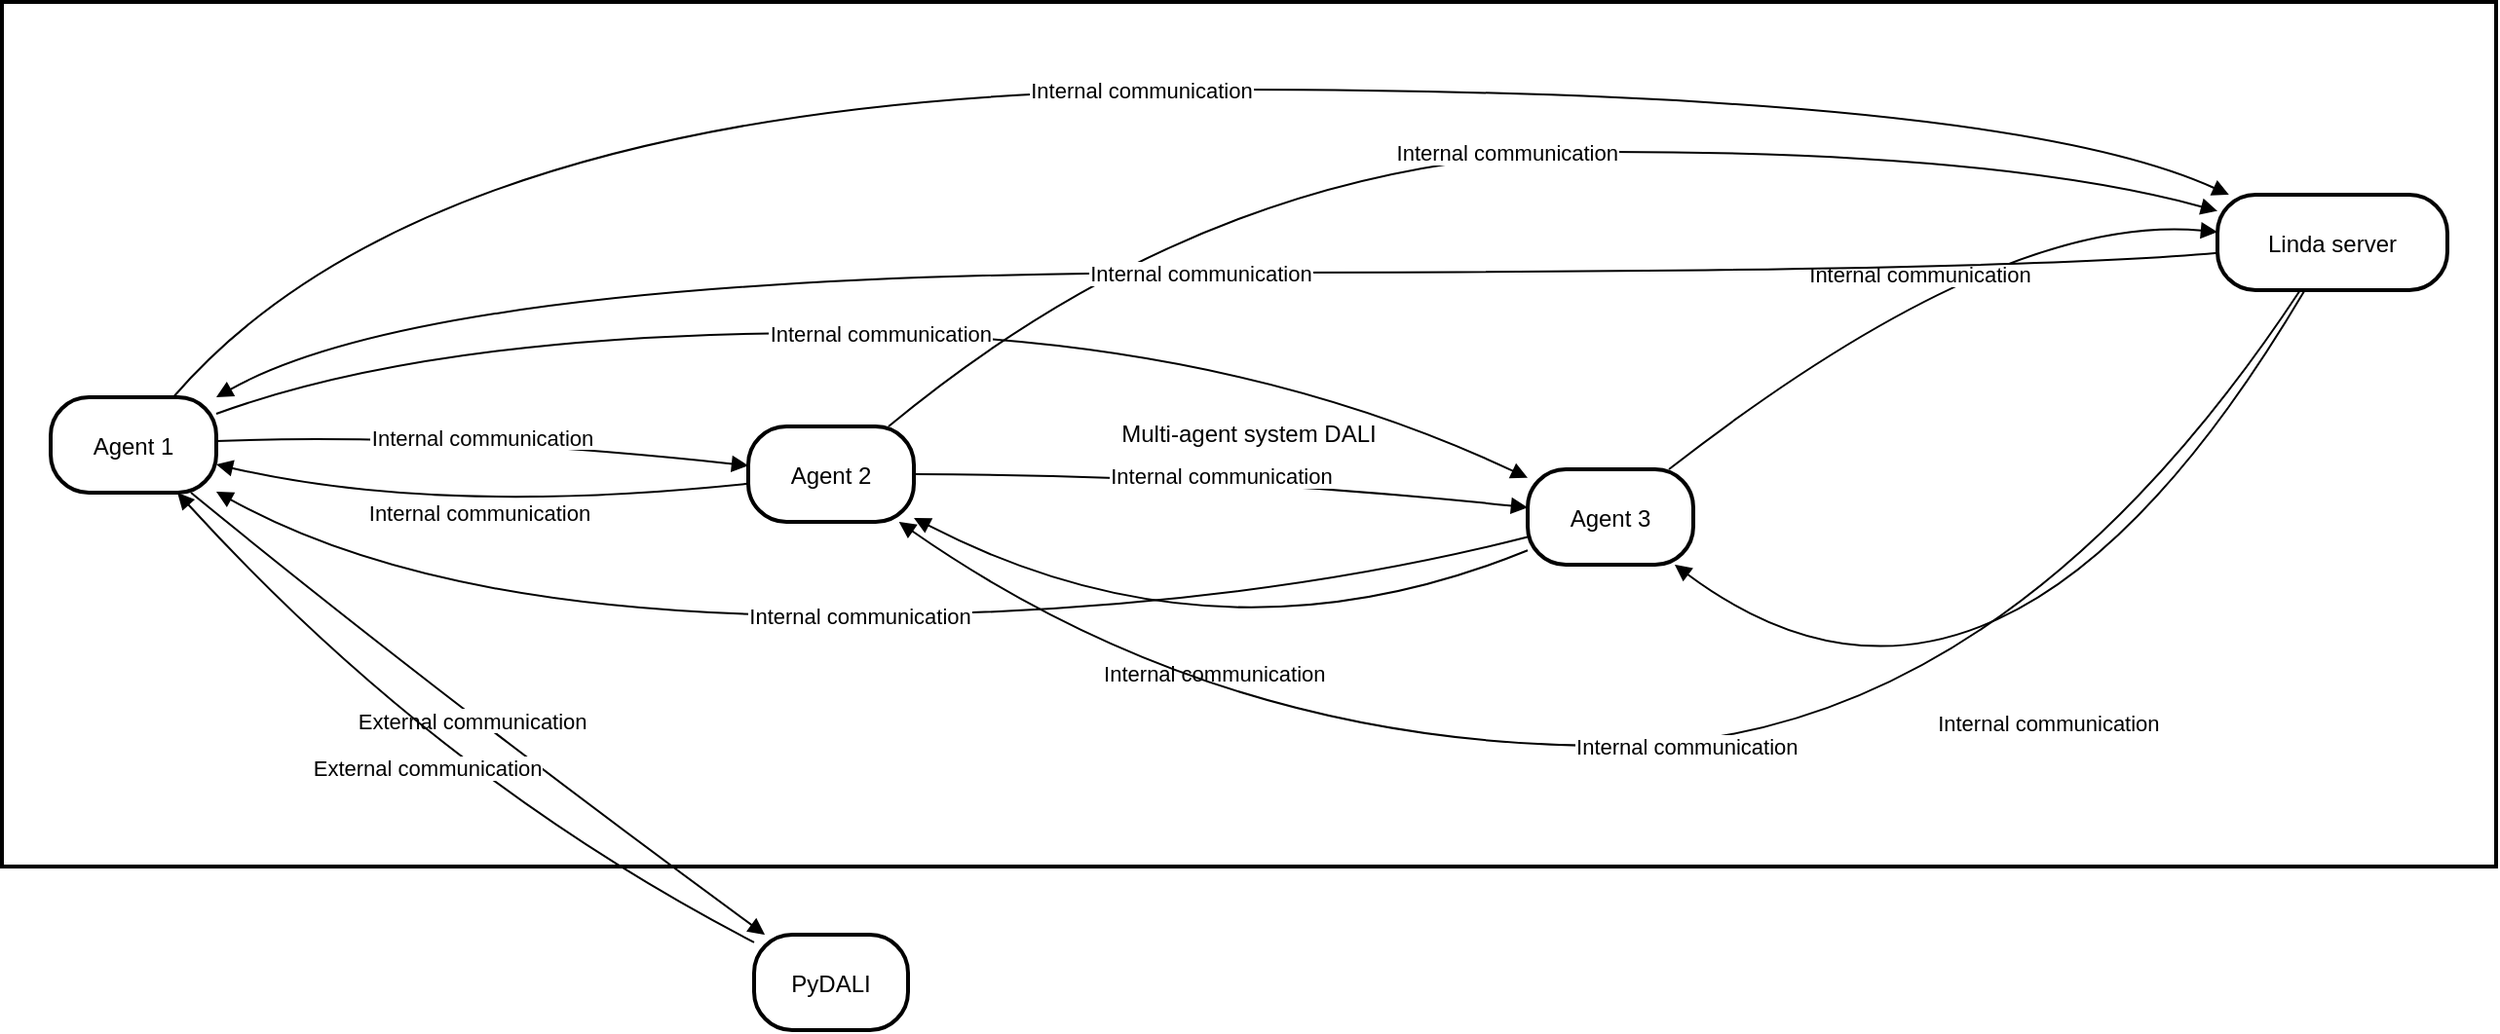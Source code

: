 <mxfile version="24.7.17">
  <diagram name="Pagina-1" id="zsE3jmYKk0pwuO4_dAgR">
    <mxGraphModel>
      <root>
        <mxCell id="0" />
        <mxCell id="1" parent="0" />
        <mxCell id="2" value="Multi-agent system DALI" style="whiteSpace=wrap;strokeWidth=2;" vertex="1" parent="1">
          <mxGeometry x="8" y="8" width="1280" height="444" as="geometry" />
        </mxCell>
        <mxCell id="3" value="Agent 1" style="rounded=1;arcSize=40;strokeWidth=2" vertex="1" parent="1">
          <mxGeometry x="33" y="211" width="85" height="49" as="geometry" />
        </mxCell>
        <mxCell id="4" value="Agent 2" style="rounded=1;arcSize=40;strokeWidth=2" vertex="1" parent="1">
          <mxGeometry x="391" y="226" width="85" height="49" as="geometry" />
        </mxCell>
        <mxCell id="5" value="Agent 3" style="rounded=1;arcSize=40;strokeWidth=2" vertex="1" parent="1">
          <mxGeometry x="791" y="248" width="85" height="49" as="geometry" />
        </mxCell>
        <mxCell id="6" value="Linda server" style="rounded=1;arcSize=40;strokeWidth=2" vertex="1" parent="1">
          <mxGeometry x="1145" y="107" width="118" height="49" as="geometry" />
        </mxCell>
        <mxCell id="7" value="PyDALI" style="rounded=1;arcSize=40;strokeWidth=2" vertex="1" parent="1">
          <mxGeometry x="394" y="487" width="79" height="49" as="geometry" />
        </mxCell>
        <mxCell id="8" value="Internal communication" style="curved=1;startArrow=none;endArrow=block;exitX=0.99;exitY=0.46;entryX=0;entryY=0.41;" edge="1" parent="1" source="3" target="4">
          <mxGeometry relative="1" as="geometry">
            <Array as="points">
              <mxPoint x="232" y="229" />
            </Array>
          </mxGeometry>
        </mxCell>
        <mxCell id="9" value="Internal communication" style="curved=1;startArrow=none;endArrow=block;exitX=0.99;exitY=0.18;entryX=0;entryY=0.09;" edge="1" parent="1" source="3" target="5">
          <mxGeometry relative="1" as="geometry">
            <Array as="points">
              <mxPoint x="232" y="178" />
              <mxPoint x="633" y="178" />
            </Array>
          </mxGeometry>
        </mxCell>
        <mxCell id="10" value="Internal communication" style="curved=1;startArrow=none;endArrow=block;exitX=0.74;exitY=0;entryX=0.05;entryY=0;" edge="1" parent="1" source="3" target="6">
          <mxGeometry relative="1" as="geometry">
            <Array as="points">
              <mxPoint x="232" y="53" />
              <mxPoint x="1033" y="53" />
            </Array>
          </mxGeometry>
        </mxCell>
        <mxCell id="11" value="Internal communication" style="curved=1;startArrow=none;endArrow=block;exitX=0;exitY=0.6;entryX=0.99;entryY=0.7;" edge="1" parent="1" source="4" target="3">
          <mxGeometry relative="1" as="geometry">
            <Array as="points">
              <mxPoint x="232" y="272" />
            </Array>
          </mxGeometry>
        </mxCell>
        <mxCell id="12" value="Internal communication" style="curved=1;startArrow=none;endArrow=block;exitX=0.99;exitY=0.5;entryX=0;entryY=0.4;" edge="1" parent="1" source="4" target="5">
          <mxGeometry relative="1" as="geometry">
            <Array as="points">
              <mxPoint x="633" y="251" />
            </Array>
          </mxGeometry>
        </mxCell>
        <mxCell id="13" value="Internal communication" style="curved=1;startArrow=none;endArrow=block;exitX=0.84;exitY=0.01;entryX=0;entryY=0.17;" edge="1" parent="1" source="4" target="6">
          <mxGeometry relative="1" as="geometry">
            <Array as="points">
              <mxPoint x="633" y="85" />
              <mxPoint x="1033" y="85" />
            </Array>
          </mxGeometry>
        </mxCell>
        <mxCell id="14" value="Internal communication" style="curved=1;startArrow=none;endArrow=block;exitX=0;exitY=0.71;entryX=0.99;entryY=0.98;" edge="1" parent="1" source="5" target="3">
          <mxGeometry relative="1" as="geometry">
            <Array as="points">
              <mxPoint x="633" y="323" />
              <mxPoint x="232" y="323" />
            </Array>
          </mxGeometry>
        </mxCell>
        <mxCell id="15" value="Internal communication" style="curved=1;startArrow=none;endArrow=block;exitX=0;exitY=0.85;entryX=0.99;entryY=0.95;" edge="1" parent="1" source="5" target="4">
          <mxGeometry relative="1" as="geometry">
            <Array as="points">
              <mxPoint x="633" y="354" />
            </Array>
          </mxGeometry>
        </mxCell>
        <mxCell id="16" value="Internal communication" style="curved=1;startArrow=none;endArrow=block;exitX=0.86;exitY=-0.01;entryX=0;entryY=0.39;" edge="1" parent="1" source="5" target="6">
          <mxGeometry relative="1" as="geometry">
            <Array as="points">
              <mxPoint x="1033" y="116" />
            </Array>
          </mxGeometry>
        </mxCell>
        <mxCell id="17" value="Internal communication" style="curved=1;startArrow=none;endArrow=block;exitX=0;exitY=0.61;entryX=0.99;entryY=0.01;" edge="1" parent="1" source="6" target="3">
          <mxGeometry relative="1" as="geometry">
            <Array as="points">
              <mxPoint x="1033" y="147" />
              <mxPoint x="232" y="147" />
            </Array>
          </mxGeometry>
        </mxCell>
        <mxCell id="18" value="Internal communication" style="curved=1;startArrow=none;endArrow=block;exitX=0.36;exitY=1;entryX=0.91;entryY=1;" edge="1" parent="1" source="6" target="4">
          <mxGeometry relative="1" as="geometry">
            <Array as="points">
              <mxPoint x="1033" y="390" />
              <mxPoint x="633" y="390" />
            </Array>
          </mxGeometry>
        </mxCell>
        <mxCell id="19" value="Internal communication" style="curved=1;startArrow=none;endArrow=block;exitX=0.38;exitY=1;entryX=0.88;entryY=0.99;" edge="1" parent="1" source="6" target="5">
          <mxGeometry relative="1" as="geometry">
            <Array as="points">
              <mxPoint x="1033" y="421" />
            </Array>
          </mxGeometry>
        </mxCell>
        <mxCell id="20" value="External communication" style="curved=1;startArrow=none;endArrow=block;exitX=0.84;exitY=0.99;entryX=0.07;entryY=0;" edge="1" parent="1" source="3" target="7">
          <mxGeometry relative="1" as="geometry">
            <Array as="points">
              <mxPoint x="232" y="364" />
            </Array>
          </mxGeometry>
        </mxCell>
        <mxCell id="21" value="External communication" style="curved=1;startArrow=none;endArrow=block;exitX=0;exitY=0.08;entryX=0.76;entryY=0.99;" edge="1" parent="1" source="7" target="3">
          <mxGeometry relative="1" as="geometry">
            <Array as="points">
              <mxPoint x="232" y="407" />
            </Array>
          </mxGeometry>
        </mxCell>
      </root>
    </mxGraphModel>
  </diagram>
</mxfile>
